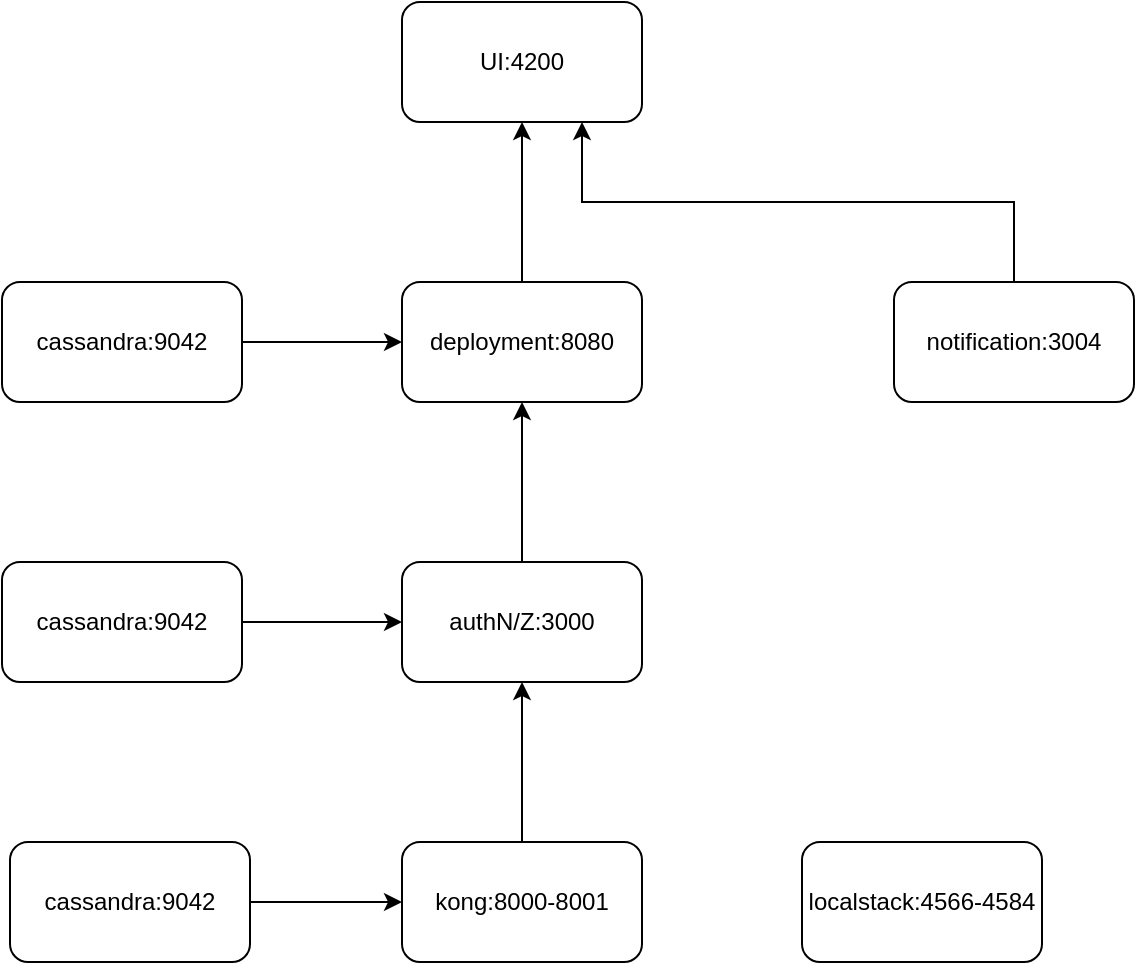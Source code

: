 <mxfile version="20.8.5" type="github">
  <diagram id="Xc8Yjj6azaGJ4WsaZWN7" name="Page-1">
    <mxGraphModel dx="2074" dy="1076" grid="0" gridSize="10" guides="1" tooltips="1" connect="1" arrows="1" fold="1" page="0" pageScale="1" pageWidth="827" pageHeight="1169" math="0" shadow="0">
      <root>
        <mxCell id="0" />
        <mxCell id="1" parent="0" />
        <mxCell id="u_0x5CJw9Vy52XKVag-j-3" style="edgeStyle=orthogonalEdgeStyle;rounded=0;orthogonalLoop=1;jettySize=auto;html=1;exitX=1;exitY=0.5;exitDx=0;exitDy=0;" edge="1" parent="1" source="DGbzUcABZT3o_mQJXWC4-1" target="DGbzUcABZT3o_mQJXWC4-6">
          <mxGeometry relative="1" as="geometry" />
        </mxCell>
        <mxCell id="DGbzUcABZT3o_mQJXWC4-1" value="cassandra:9042" style="rounded=1;whiteSpace=wrap;html=1;" parent="1" vertex="1">
          <mxGeometry x="156" y="546" width="120" height="60" as="geometry" />
        </mxCell>
        <mxCell id="DGbzUcABZT3o_mQJXWC4-9" value="" style="edgeStyle=orthogonalEdgeStyle;rounded=0;orthogonalLoop=1;jettySize=auto;html=1;" parent="1" source="DGbzUcABZT3o_mQJXWC4-2" target="DGbzUcABZT3o_mQJXWC4-8" edge="1">
          <mxGeometry relative="1" as="geometry" />
        </mxCell>
        <mxCell id="DGbzUcABZT3o_mQJXWC4-2" value="authN/Z:3000" style="rounded=1;whiteSpace=wrap;html=1;" parent="1" vertex="1">
          <mxGeometry x="352" y="406" width="120" height="60" as="geometry" />
        </mxCell>
        <mxCell id="DGbzUcABZT3o_mQJXWC4-4" value="localstack:4566-4584" style="rounded=1;whiteSpace=wrap;html=1;" parent="1" vertex="1">
          <mxGeometry x="552" y="546" width="120" height="60" as="geometry" />
        </mxCell>
        <mxCell id="u_0x5CJw9Vy52XKVag-j-6" style="edgeStyle=orthogonalEdgeStyle;rounded=0;orthogonalLoop=1;jettySize=auto;html=1;exitX=0.5;exitY=0;exitDx=0;exitDy=0;entryX=0.5;entryY=1;entryDx=0;entryDy=0;" edge="1" parent="1" source="DGbzUcABZT3o_mQJXWC4-6" target="DGbzUcABZT3o_mQJXWC4-2">
          <mxGeometry relative="1" as="geometry" />
        </mxCell>
        <mxCell id="DGbzUcABZT3o_mQJXWC4-6" value="kong:8000-8001" style="rounded=1;whiteSpace=wrap;html=1;" parent="1" vertex="1">
          <mxGeometry x="352" y="546" width="120" height="60" as="geometry" />
        </mxCell>
        <mxCell id="DGbzUcABZT3o_mQJXWC4-11" value="" style="edgeStyle=orthogonalEdgeStyle;rounded=0;orthogonalLoop=1;jettySize=auto;html=1;" parent="1" source="DGbzUcABZT3o_mQJXWC4-8" target="DGbzUcABZT3o_mQJXWC4-10" edge="1">
          <mxGeometry relative="1" as="geometry" />
        </mxCell>
        <mxCell id="DGbzUcABZT3o_mQJXWC4-8" value="deployment:8080" style="rounded=1;whiteSpace=wrap;html=1;" parent="1" vertex="1">
          <mxGeometry x="352" y="266" width="120" height="60" as="geometry" />
        </mxCell>
        <mxCell id="DGbzUcABZT3o_mQJXWC4-10" value="UI:4200" style="rounded=1;whiteSpace=wrap;html=1;" parent="1" vertex="1">
          <mxGeometry x="352" y="126" width="120" height="60" as="geometry" />
        </mxCell>
        <mxCell id="DGbzUcABZT3o_mQJXWC4-13" style="edgeStyle=orthogonalEdgeStyle;rounded=0;orthogonalLoop=1;jettySize=auto;html=1;exitX=0.5;exitY=0;exitDx=0;exitDy=0;entryX=0.75;entryY=1;entryDx=0;entryDy=0;" parent="1" source="DGbzUcABZT3o_mQJXWC4-12" target="DGbzUcABZT3o_mQJXWC4-10" edge="1">
          <mxGeometry relative="1" as="geometry" />
        </mxCell>
        <mxCell id="DGbzUcABZT3o_mQJXWC4-12" value="notification:3004" style="rounded=1;whiteSpace=wrap;html=1;" parent="1" vertex="1">
          <mxGeometry x="598" y="266" width="120" height="60" as="geometry" />
        </mxCell>
        <mxCell id="u_0x5CJw9Vy52XKVag-j-4" style="edgeStyle=orthogonalEdgeStyle;rounded=0;orthogonalLoop=1;jettySize=auto;html=1;exitX=1;exitY=0.5;exitDx=0;exitDy=0;entryX=0;entryY=0.5;entryDx=0;entryDy=0;" edge="1" parent="1" source="u_0x5CJw9Vy52XKVag-j-1" target="DGbzUcABZT3o_mQJXWC4-2">
          <mxGeometry relative="1" as="geometry" />
        </mxCell>
        <mxCell id="u_0x5CJw9Vy52XKVag-j-1" value="cassandra:9042" style="rounded=1;whiteSpace=wrap;html=1;" vertex="1" parent="1">
          <mxGeometry x="152" y="406" width="120" height="60" as="geometry" />
        </mxCell>
        <mxCell id="u_0x5CJw9Vy52XKVag-j-5" style="edgeStyle=orthogonalEdgeStyle;rounded=0;orthogonalLoop=1;jettySize=auto;html=1;exitX=1;exitY=0.5;exitDx=0;exitDy=0;entryX=0;entryY=0.5;entryDx=0;entryDy=0;" edge="1" parent="1" source="u_0x5CJw9Vy52XKVag-j-2" target="DGbzUcABZT3o_mQJXWC4-8">
          <mxGeometry relative="1" as="geometry" />
        </mxCell>
        <mxCell id="u_0x5CJw9Vy52XKVag-j-2" value="cassandra:9042" style="rounded=1;whiteSpace=wrap;html=1;" vertex="1" parent="1">
          <mxGeometry x="152" y="266" width="120" height="60" as="geometry" />
        </mxCell>
      </root>
    </mxGraphModel>
  </diagram>
</mxfile>
